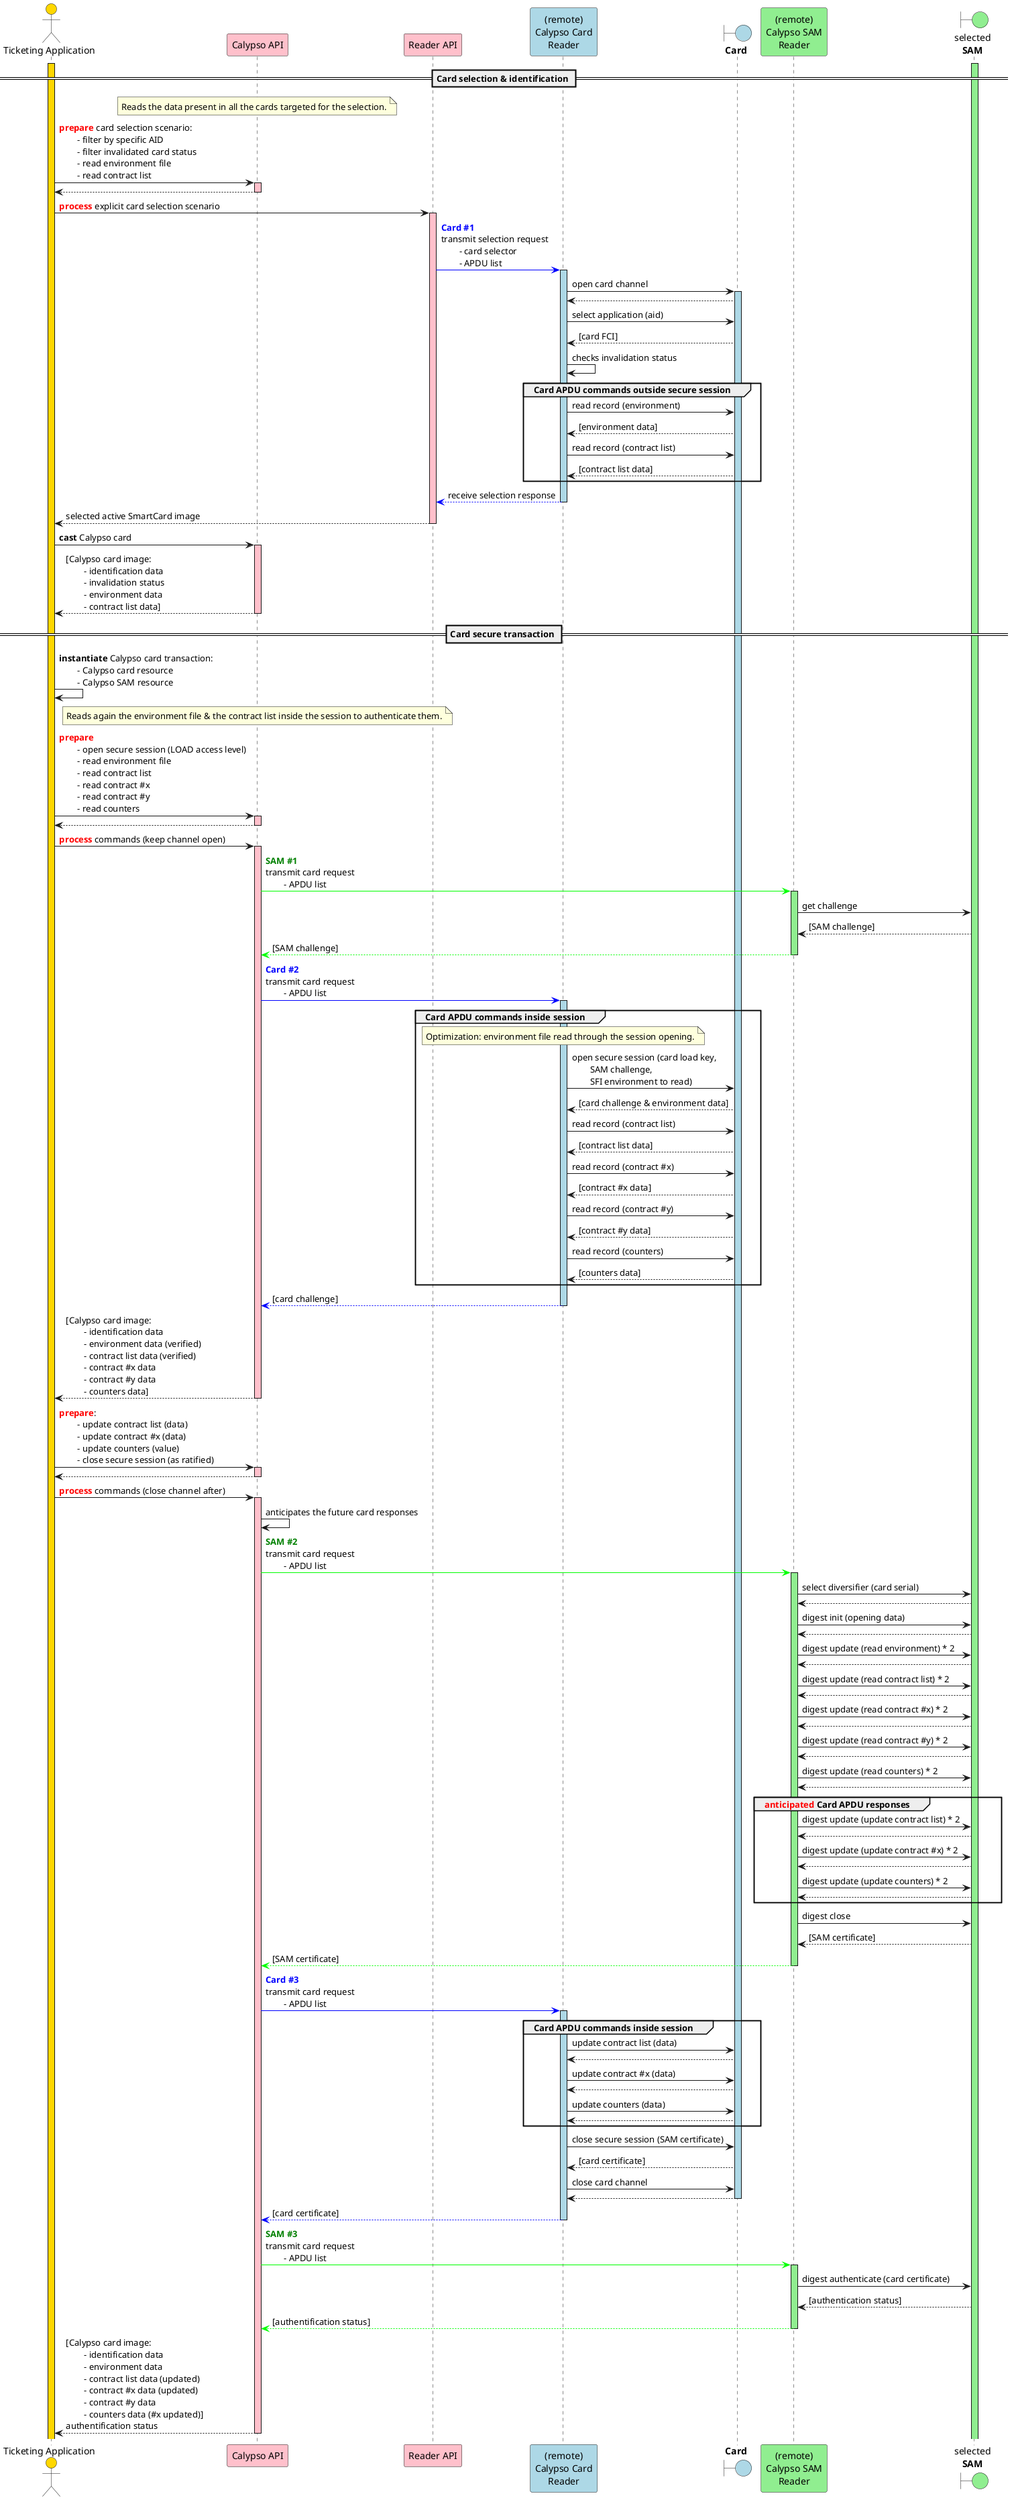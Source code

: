 @startuml

'skinparam ClassBorderColor #F1C40F
skinparam ClassBorderColor #D4AC0D
skinparam stereotypeABorderColor #A9DCDF
skinparam stereotypeIBorderColor #B4A7E5
skinparam stereotypeCBorderColor #ADD1B2
skinparam stereotypeEBorderColor #EB93DF
skinparam shadowing false

skinparam StateBorderColor #D4AC0D
skinparam ActivityBorderColor #D4AC0D

' Red
skinparam ClassBackgroundColor<<red>> #FDEDEC
skinparam ClassBorderColor<<red>> #E74C3C
hide <<red>> stereotype
' Purple
skinparam ClassBackgroundColor<<purple>> #F4ECF7
skinparam ClassBorderColor<<purple>> #8E44AD
hide <<purple>> stereotype
' blue
skinparam ClassBackgroundColor<<blue>> #EBF5FB
skinparam ClassBorderColor<<blue>> #3498DB
hide <<blue>> stereotype
' Green
skinparam ClassBackgroundColor<<green>> #EAFAF1
skinparam ClassBorderColor<<green>> #2ECC71
hide <<green>> stereotype

' Orange
skinparam ClassBackgroundColor<<orange>> #FDF2E9
skinparam ClassBorderColor<<orange>> #E67E22
hide <<orange>> stereotype

' Grey
skinparam ClassBackgroundColor<<grey>> #EAECEE
skinparam ClassBorderColor<<grey>> #2C3E50
hide <<grey>> stereotype

actor "Ticketing Application" as app #gold
participant "Calypso API" as capi #pink
participant "Reader API" as rapi #pink
participant "(remote)\nCalypso Card\nReader" as cardReader #lightBlue
boundary "**Card**" as card #lightBlue
participant "(remote)\nCalypso SAM\nReader" as samReader #lightGreen
boundary "selected\n**SAM**" as sam #lightGreen

activate app #gold
activate sam #lightGreen

== Card selection & identification ==

note over capi
    Reads the data present in all the cards targeted for the selection.
end note

app->capi: <font color=red>**prepare**</font> card selection scenario:\n\t- filter by specific AID\n\t- filter invalidated card status\n\t- read environment file\n\t- read contract list
activate capi  #pink
capi-->app
deactivate capi

app->rapi: <font color=red>**process**</font> explicit card selection scenario
activate rapi  #pink
rapi-[#0000FF]>cardReader: <font color=blue>**Card #1**</font>\ntransmit selection request\n\t- card selector\n\t- APDU list
activate cardReader #lightBlue

cardReader->card: open card channel
activate card #lightBlue
card-->cardReader
cardReader->card: select application (aid)
card-->cardReader: [card FCI]
cardReader->cardReader: checks invalidation status

group Card APDU commands outside secure session
    cardReader->card: read record (environment)
    card-->cardReader: [environment data]
    cardReader->card: read record (contract list)
    card-->cardReader: [contract list data]
end

cardReader--[#0000FF]>rapi: receive selection response
deactivate cardReader

rapi-->app: selected active SmartCard image
deactivate rapi

app->capi: **cast** Calypso card
activate capi  #pink
capi-->app: [Calypso card image:\n\t- identification data\n\t- invalidation status\n\t- environment data\n\t- contract list data]

deactivate capi

== Card secure transaction ==

app->app: **instantiate** Calypso card transaction:\n\t- Calypso card resource\n\t- Calypso SAM resource

note over capi
    Reads again the environment file & the contract list inside the session to authenticate them.
end note

app->capi: <font color=red>**prepare**</font>\n\t- open secure session (LOAD access level)\n\t- read environment file\n\t- read contract list\n\t- read contract #x\n\t- read contract #y\n\t- read counters
activate capi  #pink
capi-->app
deactivate capi

app->capi: <font color=red>**process**</font> commands (keep channel open)
activate capi  #pink

capi-[#00FF00]>samReader: <font color=green>**SAM #1**<font color=red>\ntransmit card request\n\t- APDU list
activate samReader #lightGreen
samReader->sam: get challenge
sam-->samReader: [SAM challenge]
samReader-[#00FF00]->capi: [SAM challenge]
deactivate samReader

capi-[#0000FF]>cardReader: <font color=blue>**Card #2**</font>\ntransmit card request\n\t- APDU list
activate cardReader #lightBlue

group Card APDU commands inside session
note over cardReader
    Optimization: environment file read through the session opening.
end note

    cardReader->card: open secure session (card load key,\n\tSAM challenge,\n\tSFI environment to read)
    card-->cardReader: [card challenge & environment data]
    cardReader->card: read record (contract list)
    card-->cardReader: [contract list data]
    cardReader->card: read record (contract #x)
    card-->cardReader: [contract #x data]
    cardReader->card: read record (contract #y)
    card-->cardReader: [contract #y data]
    cardReader->card: read record (counters)
    card-->cardReader: [counters data]
end

cardReader--[#0000FF]>capi: [card challenge]
deactivate cardReader

capi-->app: [Calypso card image:\n\t- identification data\n\t- environment data (verified)\n\t- contract list data (verified)\n\t- contract #x data\n\t- contract #y data\n\t- counters data]
deactivate capi

app->capi: <font color=red>**prepare**</font>:\n\t- update contract list (data)\n\t- update contract #x (data)\n\t- update counters (value)\n\t- close secure session (as ratified)
activate capi  #pink

capi-->app
deactivate capi

app->capi: <font color=red>**process**</font> commands (close channel after)
activate capi  #pink
capi->capi: anticipates the future card responses

capi-[#00FF00]>samReader: <font color=green>**SAM #2**</font>\ntransmit card request\n\t- APDU list
activate samReader #lightGreen

samReader->sam: select diversifier (card serial)
sam-->samReader
samReader->sam: digest init (opening data)
sam-->samReader
samReader->sam: digest update (read environment) * 2
sam-->samReader
samReader->sam: digest update (read contract list) * 2
sam-->samReader
samReader->sam: digest update (read contract #x) * 2
sam-->samReader
samReader->sam: digest update (read contract #y) * 2
sam-->samReader
samReader->sam: digest update (read counters) * 2
sam-->samReader
group <font color=red>**anticipated**</font> Card APDU responses
    samReader->sam: digest update (update contract list) * 2
    sam-->samReader
    samReader->sam: digest update (update contract #x) * 2
    sam-->samReader
    samReader->sam: digest update (update counters) * 2
    sam-->samReader
end
samReader->sam: digest close
sam-->samReader: [SAM certificate]

samReader-[#00FF00]->capi: [SAM certificate]
deactivate samReader

capi-[#0000FF]>cardReader: <font color=blue>**Card #3**</font>\ntransmit card request\n\t- APDU list
activate cardReader #lightBlue

group Card APDU commands inside session
    cardReader->card: update contract list (data)
    card-->cardReader
    cardReader->card: update contract #x (data)
    card-->cardReader
    cardReader->card: update counters (data)
    card-->cardReader
end

cardReader->card: close secure session (SAM certificate)
card-->cardReader: [card certificate]
cardReader->card: close card channel
card-->cardReader
deactivate card

cardReader-[#0000FF]->capi: [card certificate]
deactivate cardReader

capi-[#00FF00]>samReader: <font color=green>**SAM #3**</font>\ntransmit card request\n\t- APDU list
activate samReader #lightGreen
samReader->sam: digest authenticate (card certificate)
sam-->samReader: [authentication status]

samReader-[#00FF00]->capi: [authentification status]
deactivate samReader

capi-->app: [Calypso card image:\n\t- identification data\n\t- environment data\n\t- contract list data (updated)\n\t- contract #x data (updated)\n\t- contract #y data\n\t- counters data (#x updated)]\nauthentification status
deactivate capi
@enduml